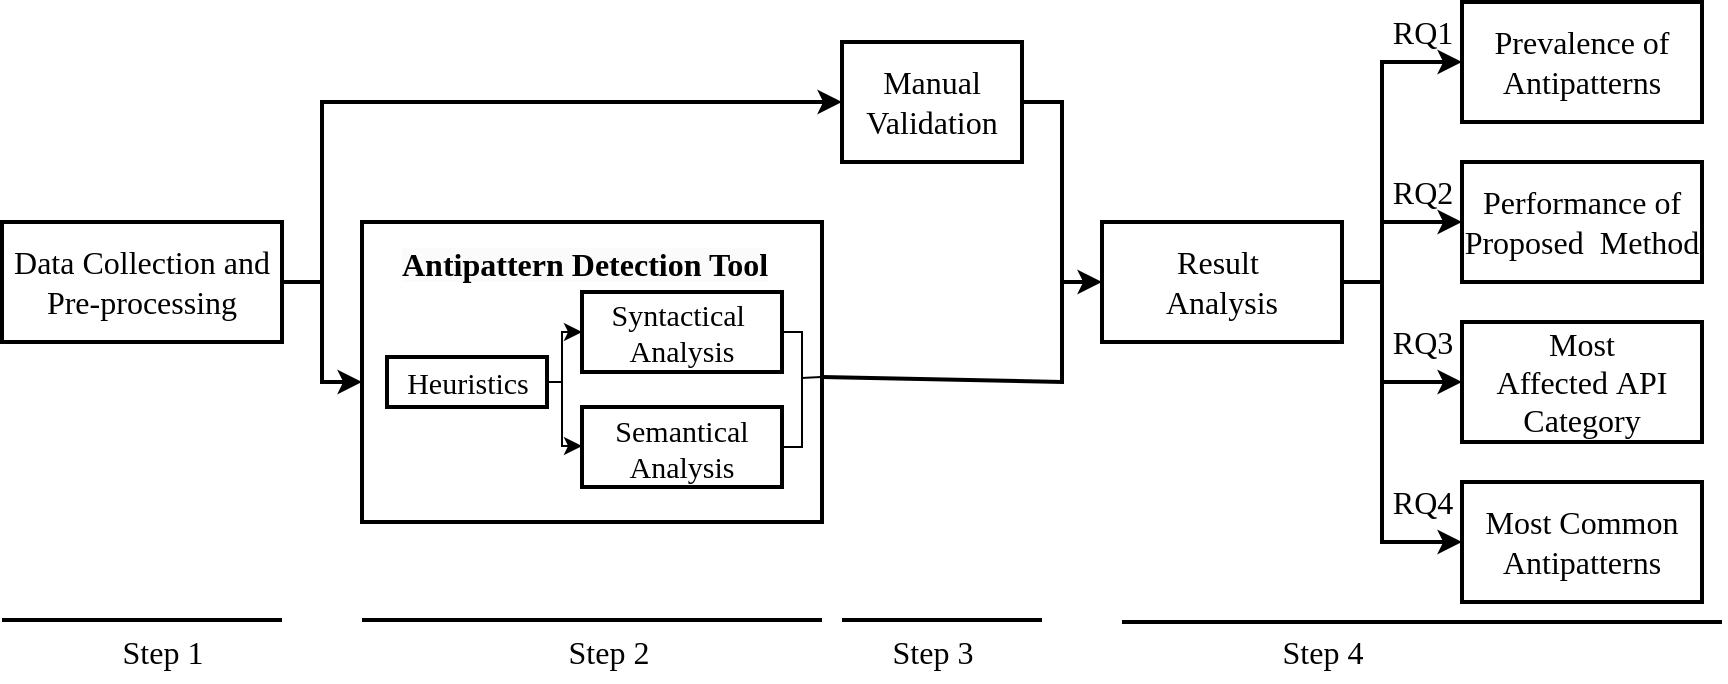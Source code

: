 <mxfile version="24.2.1" type="device">
  <diagram name="Page-1" id="SU60sq1JpARpPboAShl4">
    <mxGraphModel dx="1467" dy="723" grid="1" gridSize="10" guides="1" tooltips="1" connect="1" arrows="1" fold="1" page="1" pageScale="1" pageWidth="1100" pageHeight="850" math="0" shadow="0">
      <root>
        <mxCell id="0" />
        <mxCell id="1" parent="0" />
        <mxCell id="pmOOVxwG420c-32HkS5u-2" value="&lt;font size=&quot;1&quot; face=&quot;Times New Roman&quot;&gt;&lt;span style=&quot;font-size: 16px;&quot;&gt;&lt;br&gt;&lt;/span&gt;&lt;/font&gt;" style="rounded=0;whiteSpace=wrap;html=1;strokeWidth=2;container=0;fontStyle=0" parent="1" vertex="1">
          <mxGeometry x="340" y="390" width="230" height="150" as="geometry" />
        </mxCell>
        <mxCell id="pmOOVxwG420c-32HkS5u-4" value="&lt;span style=&quot;border-color: var(--border-color); color: rgb(0, 0, 0); font-family: &amp;quot;Times New Roman&amp;quot;; font-style: normal; font-variant-ligatures: normal; font-variant-caps: normal; letter-spacing: normal; orphans: 2; text-align: center; text-indent: 0px; text-transform: none; widows: 2; word-spacing: 0px; -webkit-text-stroke-width: 0px; background-color: rgb(251, 251, 251); text-decoration-thickness: initial; text-decoration-style: initial; text-decoration-color: initial; font-size: 16px;&quot;&gt;&lt;b&gt;Antipattern Detection Tool&lt;/b&gt;&lt;br&gt;&lt;/span&gt;" style="text;whiteSpace=wrap;html=1;container=0;strokeWidth=2;fontStyle=0" parent="1" vertex="1">
          <mxGeometry x="357.5" y="395" width="195" height="40" as="geometry" />
        </mxCell>
        <mxCell id="HHuTXF0BT0n3mswBOlXm-3" value="" style="endArrow=classic;html=1;rounded=0;strokeWidth=2;entryX=0;entryY=0.5;entryDx=0;entryDy=0;fontStyle=0;exitX=1;exitY=0.5;exitDx=0;exitDy=0;" parent="1" target="SRh0s-oIHB4yDXquQM8V-11" edge="1" source="pmOOVxwG420c-32HkS5u-1">
          <mxGeometry width="50" height="50" relative="1" as="geometry">
            <mxPoint x="300" y="420" as="sourcePoint" />
            <mxPoint x="480" y="330" as="targetPoint" />
            <Array as="points">
              <mxPoint x="320" y="420" />
              <mxPoint x="320" y="330" />
            </Array>
          </mxGeometry>
        </mxCell>
        <mxCell id="HHuTXF0BT0n3mswBOlXm-4" value="" style="endArrow=classic;html=1;rounded=0;entryX=0;entryY=0.533;entryDx=0;entryDy=0;strokeWidth=2;fontStyle=0;entryPerimeter=0;" parent="1" target="pmOOVxwG420c-32HkS5u-2" edge="1">
          <mxGeometry width="50" height="50" relative="1" as="geometry">
            <mxPoint x="320" y="420" as="sourcePoint" />
            <mxPoint x="260" y="460" as="targetPoint" />
            <Array as="points">
              <mxPoint x="320" y="470" />
            </Array>
          </mxGeometry>
        </mxCell>
        <mxCell id="HHuTXF0BT0n3mswBOlXm-6" value="&lt;font size=&quot;1&quot; face=&quot;Times New Roman&quot;&gt;&lt;span style=&quot;font-size: 16px;&quot;&gt;Result&amp;nbsp;&lt;br&gt;Analysis&lt;br&gt;&lt;/span&gt;&lt;/font&gt;" style="rounded=0;whiteSpace=wrap;html=1;strokeWidth=2;container=0;fontStyle=0" parent="1" vertex="1">
          <mxGeometry x="710" y="390" width="120" height="60" as="geometry" />
        </mxCell>
        <mxCell id="HHuTXF0BT0n3mswBOlXm-7" value="" style="endArrow=classic;html=1;rounded=0;entryX=0;entryY=0.5;entryDx=0;entryDy=0;exitX=1;exitY=0.5;exitDx=0;exitDy=0;strokeWidth=2;fontStyle=0" parent="1" source="SRh0s-oIHB4yDXquQM8V-11" target="HHuTXF0BT0n3mswBOlXm-6" edge="1">
          <mxGeometry width="50" height="50" relative="1" as="geometry">
            <mxPoint x="635" y="330" as="sourcePoint" />
            <mxPoint x="530" y="350" as="targetPoint" />
            <Array as="points">
              <mxPoint x="690" y="330" />
              <mxPoint x="690" y="380" />
              <mxPoint x="690" y="420" />
            </Array>
          </mxGeometry>
        </mxCell>
        <mxCell id="HHuTXF0BT0n3mswBOlXm-9" value="" style="endArrow=none;html=1;rounded=0;strokeWidth=2;fontStyle=0" parent="1" source="pmOOVxwG420c-32HkS5u-2" edge="1">
          <mxGeometry width="50" height="50" relative="1" as="geometry">
            <mxPoint x="650" y="560" as="sourcePoint" />
            <mxPoint x="690" y="420" as="targetPoint" />
            <Array as="points">
              <mxPoint x="690" y="470" />
            </Array>
          </mxGeometry>
        </mxCell>
        <mxCell id="HHuTXF0BT0n3mswBOlXm-10" value="&lt;font size=&quot;1&quot; face=&quot;Times New Roman&quot;&gt;&lt;span style=&quot;font-size: 16px;&quot;&gt;Prevalence of Antipatterns&lt;br&gt;&lt;/span&gt;&lt;/font&gt;" style="rounded=0;whiteSpace=wrap;html=1;strokeWidth=2;container=0;fontStyle=0" parent="1" vertex="1">
          <mxGeometry x="890" y="280" width="120" height="60" as="geometry" />
        </mxCell>
        <mxCell id="HHuTXF0BT0n3mswBOlXm-11" value="&lt;font size=&quot;1&quot; face=&quot;Times New Roman&quot;&gt;&lt;span style=&quot;font-size: 16px;&quot;&gt;Performance of Proposed&amp;nbsp; Method&lt;br&gt;&lt;/span&gt;&lt;/font&gt;" style="rounded=0;whiteSpace=wrap;html=1;strokeWidth=2;container=0;fontStyle=0" parent="1" vertex="1">
          <mxGeometry x="890" y="360" width="120" height="60" as="geometry" />
        </mxCell>
        <mxCell id="HHuTXF0BT0n3mswBOlXm-12" value="&lt;font face=&quot;Times New Roman&quot;&gt;&lt;span style=&quot;font-size: 16px;&quot;&gt;Most A&lt;/span&gt;&lt;span style=&quot;font-size: 16px;&quot;&gt;&lt;span&gt;ffected&lt;/span&gt;&lt;/span&gt;&lt;span style=&quot;font-size: 16px;&quot;&gt;&amp;nbsp;API C&lt;/span&gt;&lt;span style=&quot;font-size: 16px;&quot;&gt;&lt;span&gt;ategory&lt;/span&gt;&lt;/span&gt;&lt;br&gt;&lt;/font&gt;" style="rounded=0;whiteSpace=wrap;html=1;strokeWidth=2;container=0;fontStyle=0" parent="1" vertex="1">
          <mxGeometry x="890" y="440" width="120" height="60" as="geometry" />
        </mxCell>
        <mxCell id="HHuTXF0BT0n3mswBOlXm-13" value="&lt;font size=&quot;1&quot; face=&quot;Times New Roman&quot;&gt;&lt;span style=&quot;font-size: 16px;&quot;&gt;Most Common Antipatterns&lt;br&gt;&lt;/span&gt;&lt;/font&gt;" style="rounded=0;whiteSpace=wrap;html=1;strokeWidth=2;container=0;fontStyle=0" parent="1" vertex="1">
          <mxGeometry x="890" y="520" width="120" height="60" as="geometry" />
        </mxCell>
        <mxCell id="HHuTXF0BT0n3mswBOlXm-14" value="" style="endArrow=none;html=1;rounded=0;strokeWidth=2;fontStyle=0" parent="1" edge="1">
          <mxGeometry width="50" height="50" relative="1" as="geometry">
            <mxPoint x="830" y="420" as="sourcePoint" />
            <mxPoint x="850" y="420" as="targetPoint" />
          </mxGeometry>
        </mxCell>
        <mxCell id="HHuTXF0BT0n3mswBOlXm-21" value="&lt;font size=&quot;1&quot; face=&quot;Times New Roman&quot;&gt;&lt;span style=&quot;font-size: 16px;&quot;&gt;RQ1&lt;/span&gt;&lt;/font&gt;" style="text;html=1;align=center;verticalAlign=middle;resizable=0;points=[];autosize=1;strokeColor=none;fillColor=none;container=0;strokeWidth=2;fontStyle=0" parent="1" vertex="1">
          <mxGeometry x="845" y="280" width="50" height="30" as="geometry" />
        </mxCell>
        <mxCell id="HHuTXF0BT0n3mswBOlXm-22" value="&lt;font face=&quot;Times New Roman&quot;&gt;&lt;span&gt;&lt;font style=&quot;font-size: 16px;&quot;&gt;RQ2&lt;/font&gt;&lt;br&gt;&lt;/span&gt;&lt;/font&gt;" style="text;html=1;align=center;verticalAlign=middle;resizable=0;points=[];autosize=1;strokeColor=none;fillColor=none;container=0;strokeWidth=2;fontStyle=0" parent="1" vertex="1">
          <mxGeometry x="845" y="360" width="50" height="30" as="geometry" />
        </mxCell>
        <mxCell id="HHuTXF0BT0n3mswBOlXm-23" value="&lt;font face=&quot;Times New Roman&quot;&gt;&lt;span&gt;&lt;font style=&quot;font-size: 16px;&quot;&gt;RQ3&lt;/font&gt;&lt;br&gt;&lt;/span&gt;&lt;/font&gt;" style="text;html=1;align=center;verticalAlign=middle;resizable=0;points=[];autosize=1;strokeColor=none;fillColor=none;container=0;strokeWidth=2;fontStyle=0" parent="1" vertex="1">
          <mxGeometry x="845" y="435" width="50" height="30" as="geometry" />
        </mxCell>
        <mxCell id="HHuTXF0BT0n3mswBOlXm-24" value="&lt;font size=&quot;1&quot; face=&quot;Times New Roman&quot;&gt;&lt;span style=&quot;font-size: 16px;&quot;&gt;RQ4&lt;/span&gt;&lt;/font&gt;" style="text;html=1;align=center;verticalAlign=middle;resizable=0;points=[];autosize=1;strokeColor=none;fillColor=none;container=0;strokeWidth=2;fontStyle=0" parent="1" vertex="1">
          <mxGeometry x="845" y="515" width="50" height="30" as="geometry" />
        </mxCell>
        <mxCell id="HHuTXF0BT0n3mswBOlXm-25" value="&lt;font style=&quot;font-size: 15px;&quot; face=&quot;Times New Roman&quot;&gt;&lt;span style=&quot;&quot;&gt;Syntactical&amp;nbsp;&lt;br&gt;Analysis&lt;br&gt;&lt;/span&gt;&lt;/font&gt;" style="rounded=0;whiteSpace=wrap;html=1;strokeWidth=2;container=0;fontStyle=0" parent="1" vertex="1">
          <mxGeometry x="450" y="425" width="100" height="40" as="geometry" />
        </mxCell>
        <mxCell id="ErhxkkcFe3KiioCIOO-B-4" value="" style="edgeStyle=orthogonalEdgeStyle;rounded=0;orthogonalLoop=1;jettySize=auto;html=1;" edge="1" parent="1" source="HHuTXF0BT0n3mswBOlXm-26" target="ErhxkkcFe3KiioCIOO-B-2">
          <mxGeometry relative="1" as="geometry">
            <Array as="points">
              <mxPoint x="440" y="470" />
              <mxPoint x="440" y="502" />
            </Array>
          </mxGeometry>
        </mxCell>
        <mxCell id="HHuTXF0BT0n3mswBOlXm-26" value="&lt;font style=&quot;&quot; face=&quot;Times New Roman&quot;&gt;&lt;span style=&quot;&quot;&gt;&lt;font style=&quot;font-size: 15px;&quot;&gt;Heuristics&lt;/font&gt;&lt;br&gt;&lt;/span&gt;&lt;/font&gt;" style="rounded=0;whiteSpace=wrap;html=1;strokeWidth=2;container=0;fontStyle=0" parent="1" vertex="1">
          <mxGeometry x="352.5" y="457.5" width="80" height="25" as="geometry" />
        </mxCell>
        <mxCell id="HHuTXF0BT0n3mswBOlXm-38" value="&lt;font size=&quot;1&quot; face=&quot;Times New Roman&quot;&gt;&lt;span style=&quot;font-size: 16px;&quot;&gt;Step 1&lt;/span&gt;&lt;/font&gt;" style="text;html=1;align=center;verticalAlign=middle;resizable=0;points=[];autosize=1;strokeColor=none;fillColor=none;container=0;strokeWidth=2;fontStyle=0" parent="1" vertex="1">
          <mxGeometry x="210" y="590" width="60" height="30" as="geometry" />
        </mxCell>
        <mxCell id="HHuTXF0BT0n3mswBOlXm-40" value="&lt;font size=&quot;1&quot; face=&quot;Times New Roman&quot;&gt;&lt;span style=&quot;font-size: 16px;&quot;&gt;Step 3&lt;/span&gt;&lt;/font&gt;" style="text;html=1;align=center;verticalAlign=middle;resizable=0;points=[];autosize=1;strokeColor=none;fillColor=none;container=0;strokeWidth=2;fontStyle=0" parent="1" vertex="1">
          <mxGeometry x="595" y="590" width="60" height="30" as="geometry" />
        </mxCell>
        <mxCell id="HHuTXF0BT0n3mswBOlXm-41" value="&lt;font size=&quot;1&quot; face=&quot;Times New Roman&quot;&gt;&lt;span style=&quot;font-size: 16px;&quot;&gt;Step 4&lt;/span&gt;&lt;/font&gt;" style="text;html=1;align=center;verticalAlign=middle;resizable=0;points=[];autosize=1;strokeColor=none;fillColor=none;container=0;strokeWidth=2;fontStyle=0" parent="1" vertex="1">
          <mxGeometry x="790" y="590" width="60" height="30" as="geometry" />
        </mxCell>
        <mxCell id="HHuTXF0BT0n3mswBOlXm-57" value="&lt;font size=&quot;1&quot; face=&quot;Times New Roman&quot;&gt;&lt;span style=&quot;font-size: 16px;&quot;&gt;Step 2&lt;br&gt;&lt;/span&gt;&lt;/font&gt;" style="text;html=1;align=center;verticalAlign=middle;resizable=0;points=[];autosize=1;strokeColor=none;fillColor=none;container=0;strokeWidth=2;fontStyle=0" parent="1" vertex="1">
          <mxGeometry x="432.5" y="590" width="60" height="30" as="geometry" />
        </mxCell>
        <mxCell id="SRh0s-oIHB4yDXquQM8V-6" value="" style="endArrow=none;html=1;rounded=0;strokeWidth=2;fontStyle=0" parent="1" edge="1">
          <mxGeometry width="50" height="50" relative="1" as="geometry">
            <mxPoint x="160" y="589" as="sourcePoint" />
            <mxPoint x="280" y="589" as="targetPoint" />
            <Array as="points">
              <mxPoint x="300" y="589" />
            </Array>
          </mxGeometry>
        </mxCell>
        <mxCell id="SRh0s-oIHB4yDXquQM8V-7" value="" style="endArrow=none;html=1;rounded=0;strokeWidth=2;fontStyle=0;" parent="1" edge="1">
          <mxGeometry width="50" height="50" relative="1" as="geometry">
            <mxPoint x="340" y="589" as="sourcePoint" />
            <mxPoint x="570" y="589" as="targetPoint" />
          </mxGeometry>
        </mxCell>
        <mxCell id="SRh0s-oIHB4yDXquQM8V-9" value="" style="endArrow=none;html=1;rounded=0;strokeWidth=2;fontStyle=0" parent="1" edge="1">
          <mxGeometry width="50" height="50" relative="1" as="geometry">
            <mxPoint x="580" y="589" as="sourcePoint" />
            <mxPoint x="680" y="589" as="targetPoint" />
          </mxGeometry>
        </mxCell>
        <mxCell id="SRh0s-oIHB4yDXquQM8V-10" value="" style="endArrow=none;html=1;rounded=0;strokeWidth=2;fontStyle=0" parent="1" edge="1">
          <mxGeometry width="50" height="50" relative="1" as="geometry">
            <mxPoint x="720" y="590" as="sourcePoint" />
            <mxPoint x="1020" y="590" as="targetPoint" />
          </mxGeometry>
        </mxCell>
        <mxCell id="SRh0s-oIHB4yDXquQM8V-11" value="&lt;span style=&quot;border-color: var(--border-color); font-family: &amp;quot;Times New Roman&amp;quot;; font-size: 16px;&quot;&gt;Manual Validation&lt;/span&gt;&lt;font size=&quot;1&quot; face=&quot;Times New Roman&quot;&gt;&lt;span style=&quot;font-size: 16px;&quot;&gt;&lt;br&gt;&lt;/span&gt;&lt;/font&gt;" style="rounded=0;whiteSpace=wrap;html=1;strokeWidth=2;container=0;fontStyle=0" parent="1" vertex="1">
          <mxGeometry x="580" y="300" width="90" height="60" as="geometry" />
        </mxCell>
        <mxCell id="SRh0s-oIHB4yDXquQM8V-17" value="" style="endArrow=classic;html=1;rounded=0;strokeWidth=2;entryX=0;entryY=0.5;entryDx=0;entryDy=0;fontStyle=0" parent="1" target="HHuTXF0BT0n3mswBOlXm-10" edge="1">
          <mxGeometry width="50" height="50" relative="1" as="geometry">
            <mxPoint x="850" y="420" as="sourcePoint" />
            <mxPoint x="900" y="370" as="targetPoint" />
            <Array as="points">
              <mxPoint x="850" y="310" />
            </Array>
          </mxGeometry>
        </mxCell>
        <mxCell id="SRh0s-oIHB4yDXquQM8V-19" value="" style="endArrow=classic;html=1;rounded=0;strokeWidth=2;entryX=0;entryY=0.5;entryDx=0;entryDy=0;fontStyle=0" parent="1" target="HHuTXF0BT0n3mswBOlXm-11" edge="1">
          <mxGeometry width="50" height="50" relative="1" as="geometry">
            <mxPoint x="850" y="390" as="sourcePoint" />
            <mxPoint x="900" y="345" as="targetPoint" />
          </mxGeometry>
        </mxCell>
        <mxCell id="SRh0s-oIHB4yDXquQM8V-20" value="" style="endArrow=classic;html=1;rounded=0;strokeWidth=2;entryX=0;entryY=0.5;entryDx=0;entryDy=0;fontStyle=0" parent="1" target="HHuTXF0BT0n3mswBOlXm-13" edge="1">
          <mxGeometry width="50" height="50" relative="1" as="geometry">
            <mxPoint x="850" y="420" as="sourcePoint" />
            <mxPoint x="880" y="550" as="targetPoint" />
            <Array as="points">
              <mxPoint x="850" y="550" />
            </Array>
          </mxGeometry>
        </mxCell>
        <mxCell id="SRh0s-oIHB4yDXquQM8V-21" value="" style="endArrow=classic;html=1;rounded=0;strokeWidth=2;entryX=0;entryY=0.5;entryDx=0;entryDy=0;fontStyle=0" parent="1" target="HHuTXF0BT0n3mswBOlXm-12" edge="1">
          <mxGeometry width="50" height="50" relative="1" as="geometry">
            <mxPoint x="850" y="470" as="sourcePoint" />
            <mxPoint x="900" y="425" as="targetPoint" />
          </mxGeometry>
        </mxCell>
        <mxCell id="ErhxkkcFe3KiioCIOO-B-14" value="" style="edgeStyle=orthogonalEdgeStyle;rounded=0;orthogonalLoop=1;jettySize=auto;html=1;endArrow=none;endFill=0;" edge="1" parent="1" source="ErhxkkcFe3KiioCIOO-B-2">
          <mxGeometry relative="1" as="geometry">
            <mxPoint x="560" y="460" as="targetPoint" />
            <Array as="points">
              <mxPoint x="560" y="502" />
              <mxPoint x="560" y="500" />
            </Array>
          </mxGeometry>
        </mxCell>
        <mxCell id="ErhxkkcFe3KiioCIOO-B-2" value="&lt;font style=&quot;font-size: 15px;&quot; face=&quot;Times New Roman&quot;&gt;&lt;span style=&quot;&quot;&gt;Semantical&lt;br&gt;Analysis&lt;br&gt;&lt;/span&gt;&lt;/font&gt;" style="rounded=0;whiteSpace=wrap;html=1;strokeWidth=2;container=0;fontStyle=0" vertex="1" parent="1">
          <mxGeometry x="450" y="482.5" width="100" height="40" as="geometry" />
        </mxCell>
        <mxCell id="pmOOVxwG420c-32HkS5u-1" value="&lt;font size=&quot;1&quot; face=&quot;Times New Roman&quot;&gt;&lt;span style=&quot;font-size: 16px;&quot;&gt;Data Collection and Pre-processing&lt;/span&gt;&lt;/font&gt;" style="rounded=0;whiteSpace=wrap;html=1;strokeWidth=2;container=0;fontStyle=0" parent="1" vertex="1">
          <mxGeometry x="160" y="390" width="140" height="60" as="geometry" />
        </mxCell>
        <mxCell id="ErhxkkcFe3KiioCIOO-B-9" value="" style="endArrow=classic;html=1;rounded=0;entryX=0;entryY=0.5;entryDx=0;entryDy=0;" edge="1" parent="1" target="HHuTXF0BT0n3mswBOlXm-25">
          <mxGeometry width="50" height="50" relative="1" as="geometry">
            <mxPoint x="440" y="470" as="sourcePoint" />
            <mxPoint x="450" y="445" as="targetPoint" />
            <Array as="points">
              <mxPoint x="440" y="445" />
            </Array>
          </mxGeometry>
        </mxCell>
        <mxCell id="ErhxkkcFe3KiioCIOO-B-12" value="" style="endArrow=none;html=1;rounded=0;endFill=0;entryX=0.998;entryY=0.517;entryDx=0;entryDy=0;entryPerimeter=0;" edge="1" parent="1" target="pmOOVxwG420c-32HkS5u-2">
          <mxGeometry width="50" height="50" relative="1" as="geometry">
            <mxPoint x="550" y="445" as="sourcePoint" />
            <mxPoint x="570" y="470" as="targetPoint" />
            <Array as="points">
              <mxPoint x="560" y="445" />
              <mxPoint x="560" y="468" />
            </Array>
          </mxGeometry>
        </mxCell>
      </root>
    </mxGraphModel>
  </diagram>
</mxfile>
